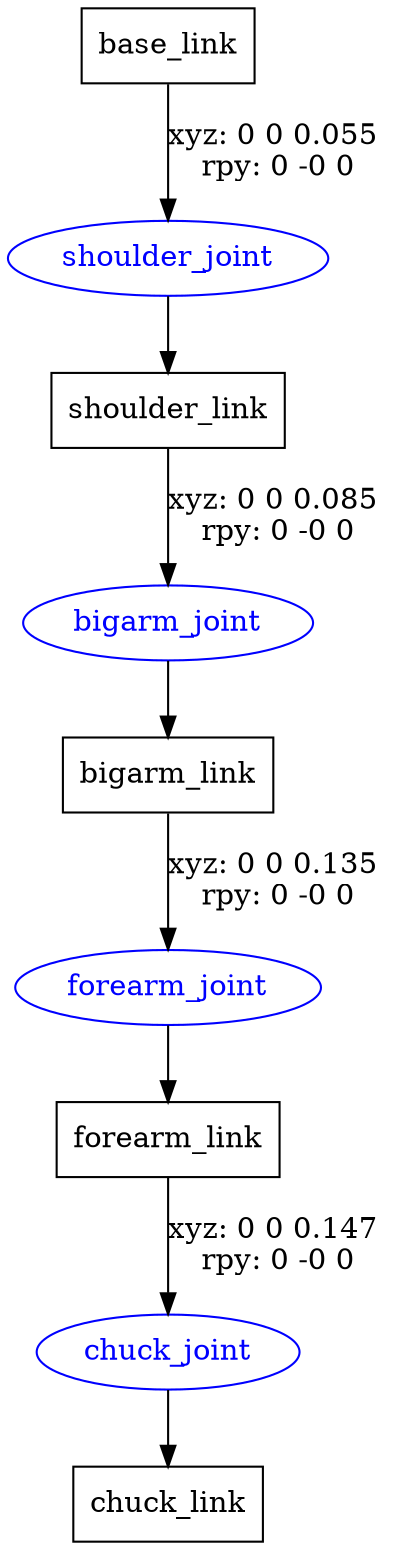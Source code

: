 digraph G {
node [shape=box];
"base_link" [label="base_link"];
"shoulder_link" [label="shoulder_link"];
"bigarm_link" [label="bigarm_link"];
"forearm_link" [label="forearm_link"];
"chuck_link" [label="chuck_link"];
node [shape=ellipse, color=blue, fontcolor=blue];
"base_link" -> "shoulder_joint" [label="xyz: 0 0 0.055 \nrpy: 0 -0 0"]
"shoulder_joint" -> "shoulder_link"
"shoulder_link" -> "bigarm_joint" [label="xyz: 0 0 0.085 \nrpy: 0 -0 0"]
"bigarm_joint" -> "bigarm_link"
"bigarm_link" -> "forearm_joint" [label="xyz: 0 0 0.135 \nrpy: 0 -0 0"]
"forearm_joint" -> "forearm_link"
"forearm_link" -> "chuck_joint" [label="xyz: 0 0 0.147 \nrpy: 0 -0 0"]
"chuck_joint" -> "chuck_link"
}
